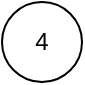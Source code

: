 <mxfile version="15.8.2" type="github">
  <diagram id="JKiojEG04hJxVTyTOm26" name="Page-1">
    <mxGraphModel dx="1420" dy="882" grid="1" gridSize="10" guides="1" tooltips="1" connect="1" arrows="1" fold="1" page="1" pageScale="1" pageWidth="850" pageHeight="1100" math="0" shadow="0">
      <root>
        <mxCell id="0" />
        <mxCell id="1" parent="0" />
        <mxCell id="aWYfhegnwMpiaIwwyxBW-1" value="4" style="ellipse;whiteSpace=wrap;html=1;" vertex="1" parent="1">
          <mxGeometry x="400" y="120" width="40" height="40" as="geometry" />
        </mxCell>
      </root>
    </mxGraphModel>
  </diagram>
</mxfile>

